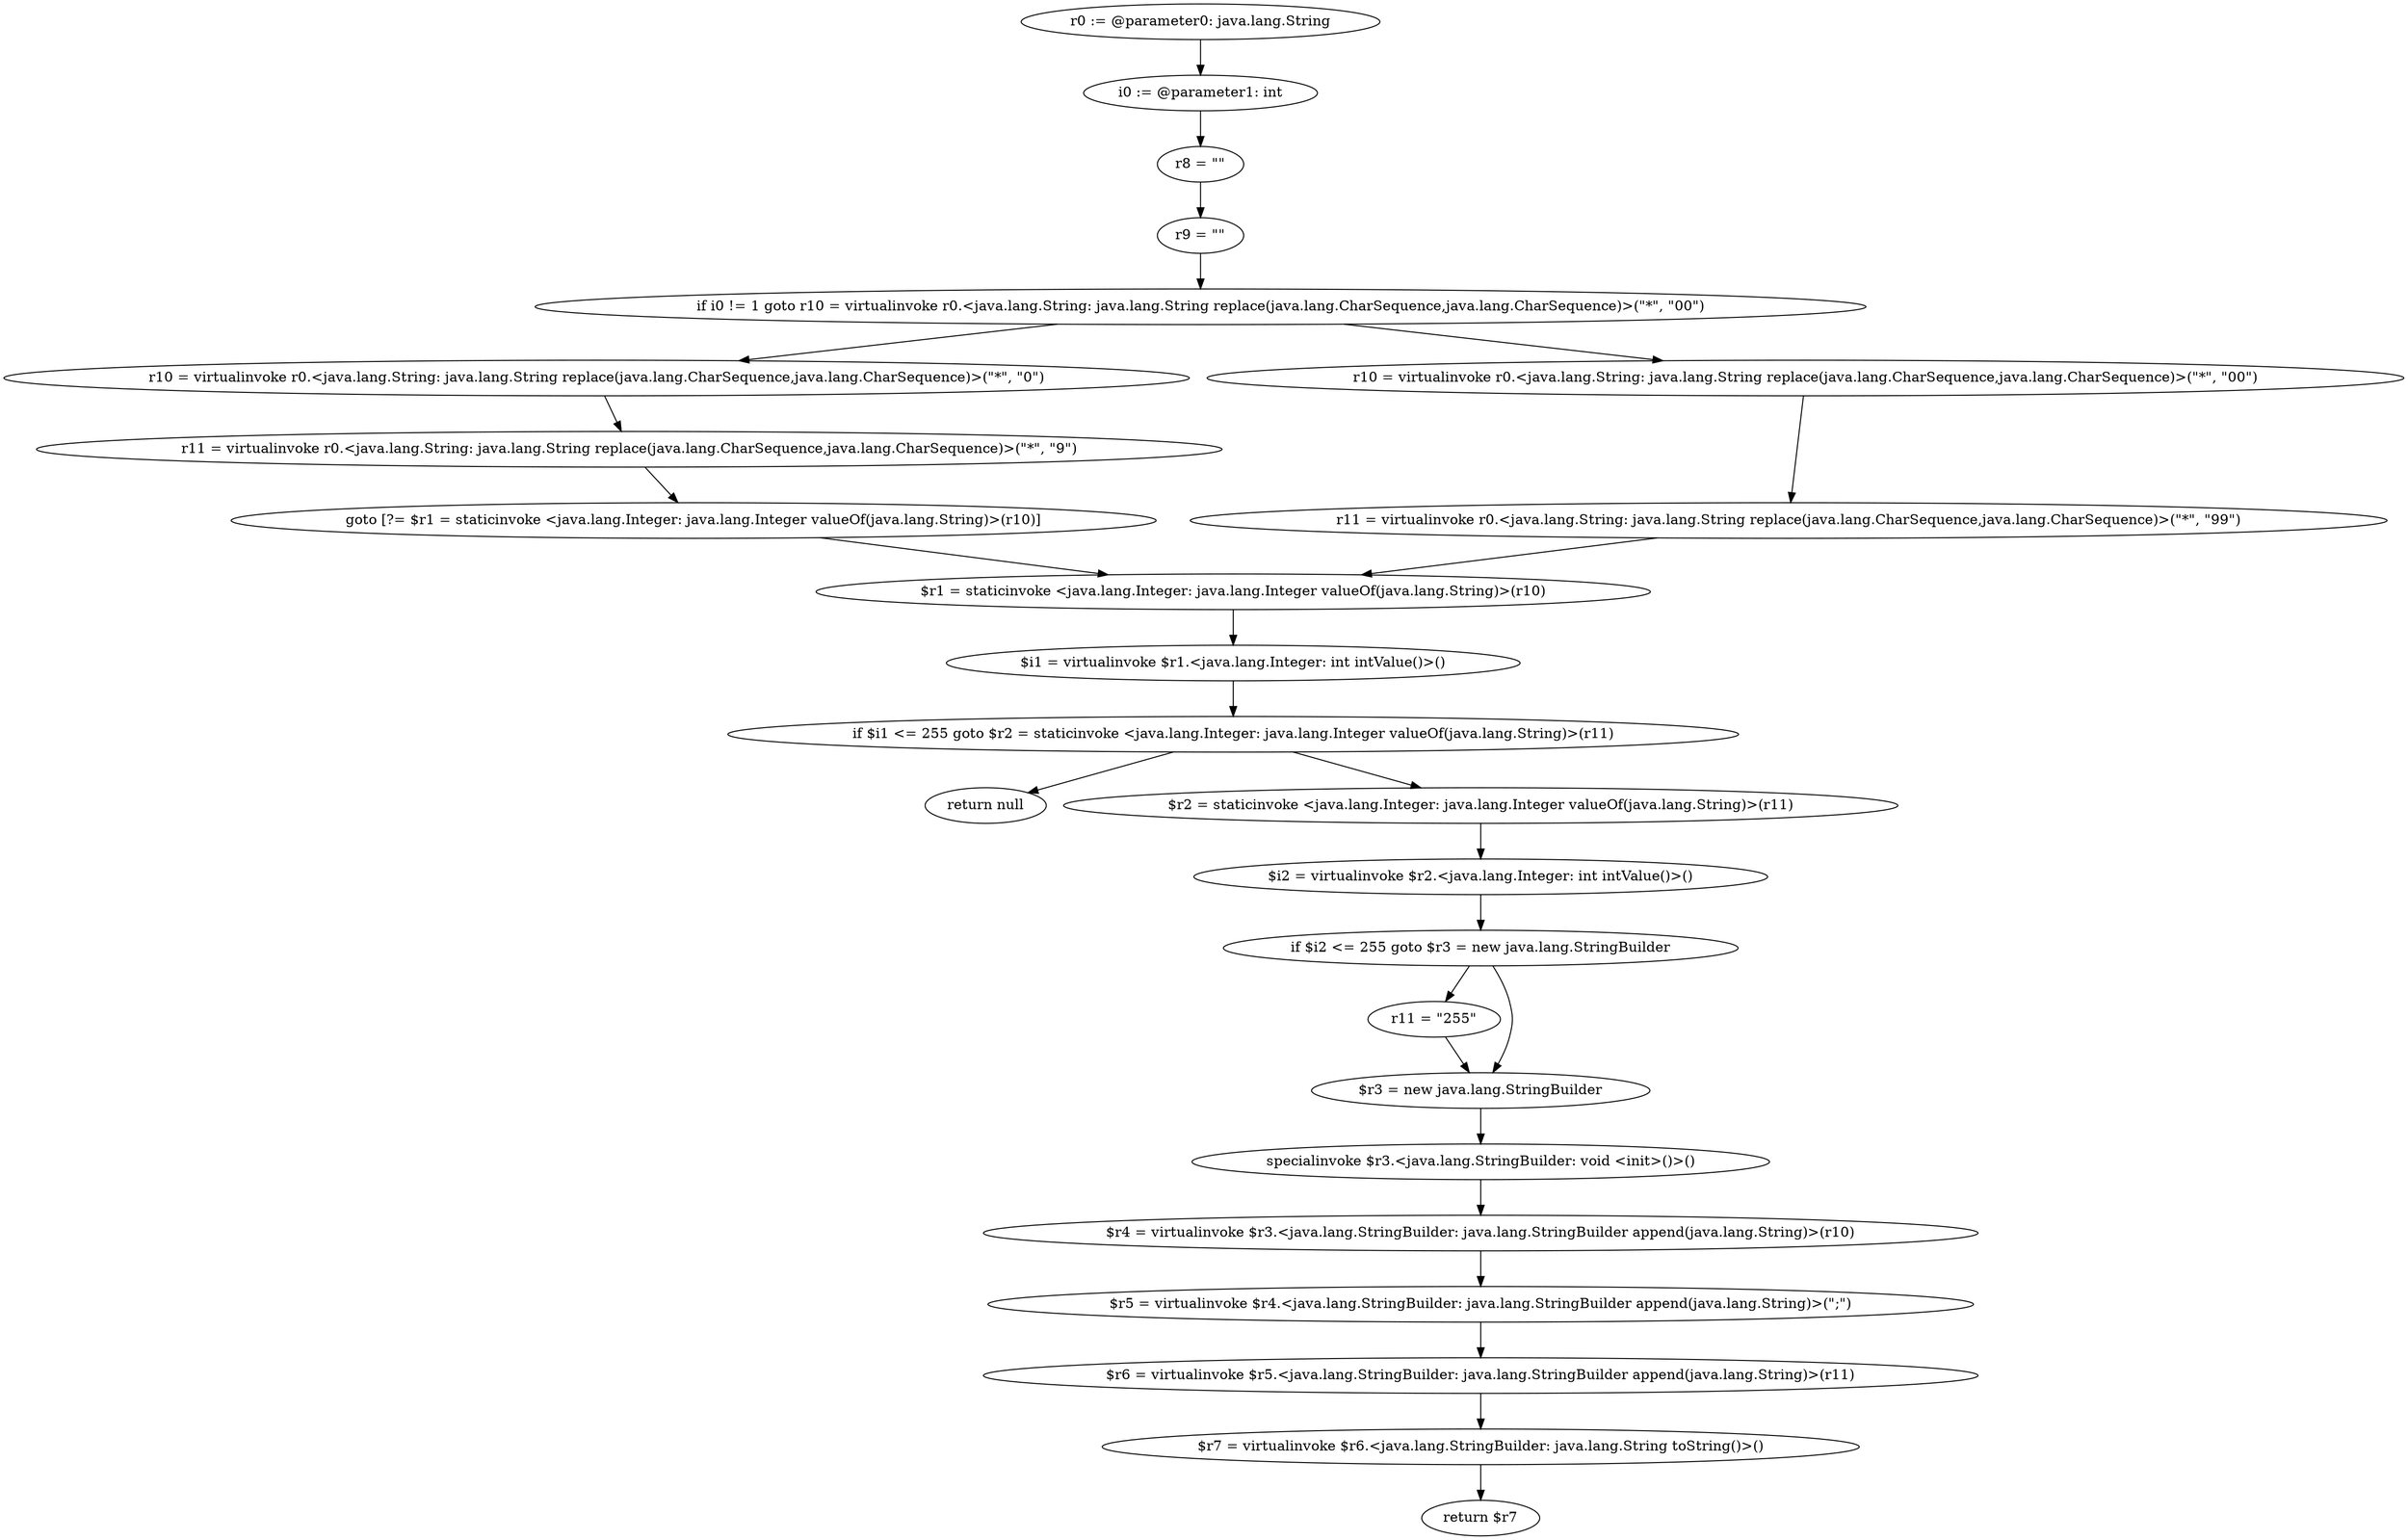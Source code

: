 digraph "unitGraph" {
    "r0 := @parameter0: java.lang.String"
    "i0 := @parameter1: int"
    "r8 = \"\""
    "r9 = \"\""
    "if i0 != 1 goto r10 = virtualinvoke r0.<java.lang.String: java.lang.String replace(java.lang.CharSequence,java.lang.CharSequence)>(\"*\", \"00\")"
    "r10 = virtualinvoke r0.<java.lang.String: java.lang.String replace(java.lang.CharSequence,java.lang.CharSequence)>(\"*\", \"0\")"
    "r11 = virtualinvoke r0.<java.lang.String: java.lang.String replace(java.lang.CharSequence,java.lang.CharSequence)>(\"*\", \"9\")"
    "goto [?= $r1 = staticinvoke <java.lang.Integer: java.lang.Integer valueOf(java.lang.String)>(r10)]"
    "r10 = virtualinvoke r0.<java.lang.String: java.lang.String replace(java.lang.CharSequence,java.lang.CharSequence)>(\"*\", \"00\")"
    "r11 = virtualinvoke r0.<java.lang.String: java.lang.String replace(java.lang.CharSequence,java.lang.CharSequence)>(\"*\", \"99\")"
    "$r1 = staticinvoke <java.lang.Integer: java.lang.Integer valueOf(java.lang.String)>(r10)"
    "$i1 = virtualinvoke $r1.<java.lang.Integer: int intValue()>()"
    "if $i1 <= 255 goto $r2 = staticinvoke <java.lang.Integer: java.lang.Integer valueOf(java.lang.String)>(r11)"
    "return null"
    "$r2 = staticinvoke <java.lang.Integer: java.lang.Integer valueOf(java.lang.String)>(r11)"
    "$i2 = virtualinvoke $r2.<java.lang.Integer: int intValue()>()"
    "if $i2 <= 255 goto $r3 = new java.lang.StringBuilder"
    "r11 = \"255\""
    "$r3 = new java.lang.StringBuilder"
    "specialinvoke $r3.<java.lang.StringBuilder: void <init>()>()"
    "$r4 = virtualinvoke $r3.<java.lang.StringBuilder: java.lang.StringBuilder append(java.lang.String)>(r10)"
    "$r5 = virtualinvoke $r4.<java.lang.StringBuilder: java.lang.StringBuilder append(java.lang.String)>(\";\")"
    "$r6 = virtualinvoke $r5.<java.lang.StringBuilder: java.lang.StringBuilder append(java.lang.String)>(r11)"
    "$r7 = virtualinvoke $r6.<java.lang.StringBuilder: java.lang.String toString()>()"
    "return $r7"
    "r0 := @parameter0: java.lang.String"->"i0 := @parameter1: int";
    "i0 := @parameter1: int"->"r8 = \"\"";
    "r8 = \"\""->"r9 = \"\"";
    "r9 = \"\""->"if i0 != 1 goto r10 = virtualinvoke r0.<java.lang.String: java.lang.String replace(java.lang.CharSequence,java.lang.CharSequence)>(\"*\", \"00\")";
    "if i0 != 1 goto r10 = virtualinvoke r0.<java.lang.String: java.lang.String replace(java.lang.CharSequence,java.lang.CharSequence)>(\"*\", \"00\")"->"r10 = virtualinvoke r0.<java.lang.String: java.lang.String replace(java.lang.CharSequence,java.lang.CharSequence)>(\"*\", \"0\")";
    "if i0 != 1 goto r10 = virtualinvoke r0.<java.lang.String: java.lang.String replace(java.lang.CharSequence,java.lang.CharSequence)>(\"*\", \"00\")"->"r10 = virtualinvoke r0.<java.lang.String: java.lang.String replace(java.lang.CharSequence,java.lang.CharSequence)>(\"*\", \"00\")";
    "r10 = virtualinvoke r0.<java.lang.String: java.lang.String replace(java.lang.CharSequence,java.lang.CharSequence)>(\"*\", \"0\")"->"r11 = virtualinvoke r0.<java.lang.String: java.lang.String replace(java.lang.CharSequence,java.lang.CharSequence)>(\"*\", \"9\")";
    "r11 = virtualinvoke r0.<java.lang.String: java.lang.String replace(java.lang.CharSequence,java.lang.CharSequence)>(\"*\", \"9\")"->"goto [?= $r1 = staticinvoke <java.lang.Integer: java.lang.Integer valueOf(java.lang.String)>(r10)]";
    "goto [?= $r1 = staticinvoke <java.lang.Integer: java.lang.Integer valueOf(java.lang.String)>(r10)]"->"$r1 = staticinvoke <java.lang.Integer: java.lang.Integer valueOf(java.lang.String)>(r10)";
    "r10 = virtualinvoke r0.<java.lang.String: java.lang.String replace(java.lang.CharSequence,java.lang.CharSequence)>(\"*\", \"00\")"->"r11 = virtualinvoke r0.<java.lang.String: java.lang.String replace(java.lang.CharSequence,java.lang.CharSequence)>(\"*\", \"99\")";
    "r11 = virtualinvoke r0.<java.lang.String: java.lang.String replace(java.lang.CharSequence,java.lang.CharSequence)>(\"*\", \"99\")"->"$r1 = staticinvoke <java.lang.Integer: java.lang.Integer valueOf(java.lang.String)>(r10)";
    "$r1 = staticinvoke <java.lang.Integer: java.lang.Integer valueOf(java.lang.String)>(r10)"->"$i1 = virtualinvoke $r1.<java.lang.Integer: int intValue()>()";
    "$i1 = virtualinvoke $r1.<java.lang.Integer: int intValue()>()"->"if $i1 <= 255 goto $r2 = staticinvoke <java.lang.Integer: java.lang.Integer valueOf(java.lang.String)>(r11)";
    "if $i1 <= 255 goto $r2 = staticinvoke <java.lang.Integer: java.lang.Integer valueOf(java.lang.String)>(r11)"->"return null";
    "if $i1 <= 255 goto $r2 = staticinvoke <java.lang.Integer: java.lang.Integer valueOf(java.lang.String)>(r11)"->"$r2 = staticinvoke <java.lang.Integer: java.lang.Integer valueOf(java.lang.String)>(r11)";
    "$r2 = staticinvoke <java.lang.Integer: java.lang.Integer valueOf(java.lang.String)>(r11)"->"$i2 = virtualinvoke $r2.<java.lang.Integer: int intValue()>()";
    "$i2 = virtualinvoke $r2.<java.lang.Integer: int intValue()>()"->"if $i2 <= 255 goto $r3 = new java.lang.StringBuilder";
    "if $i2 <= 255 goto $r3 = new java.lang.StringBuilder"->"r11 = \"255\"";
    "if $i2 <= 255 goto $r3 = new java.lang.StringBuilder"->"$r3 = new java.lang.StringBuilder";
    "r11 = \"255\""->"$r3 = new java.lang.StringBuilder";
    "$r3 = new java.lang.StringBuilder"->"specialinvoke $r3.<java.lang.StringBuilder: void <init>()>()";
    "specialinvoke $r3.<java.lang.StringBuilder: void <init>()>()"->"$r4 = virtualinvoke $r3.<java.lang.StringBuilder: java.lang.StringBuilder append(java.lang.String)>(r10)";
    "$r4 = virtualinvoke $r3.<java.lang.StringBuilder: java.lang.StringBuilder append(java.lang.String)>(r10)"->"$r5 = virtualinvoke $r4.<java.lang.StringBuilder: java.lang.StringBuilder append(java.lang.String)>(\";\")";
    "$r5 = virtualinvoke $r4.<java.lang.StringBuilder: java.lang.StringBuilder append(java.lang.String)>(\";\")"->"$r6 = virtualinvoke $r5.<java.lang.StringBuilder: java.lang.StringBuilder append(java.lang.String)>(r11)";
    "$r6 = virtualinvoke $r5.<java.lang.StringBuilder: java.lang.StringBuilder append(java.lang.String)>(r11)"->"$r7 = virtualinvoke $r6.<java.lang.StringBuilder: java.lang.String toString()>()";
    "$r7 = virtualinvoke $r6.<java.lang.StringBuilder: java.lang.String toString()>()"->"return $r7";
}
